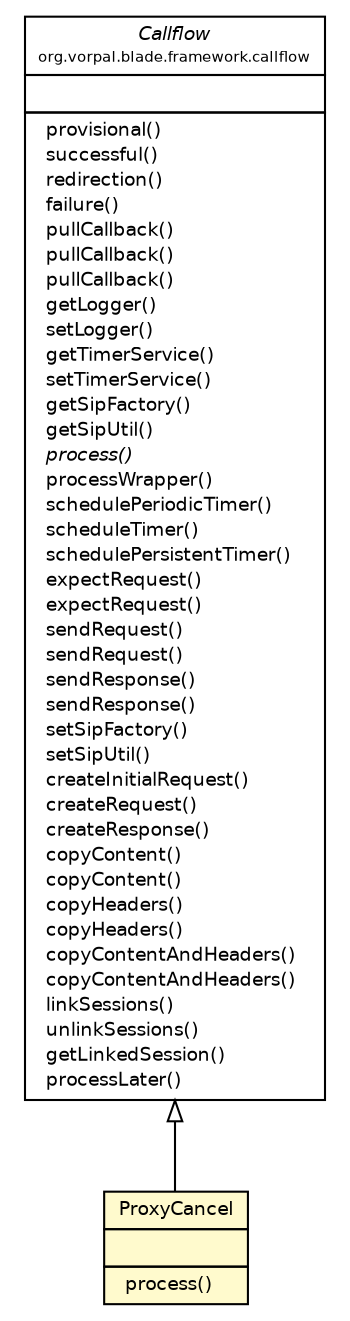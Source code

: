 #!/usr/local/bin/dot
#
# Class diagram 
# Generated by UMLGraph version 5.2 (http://www.umlgraph.org/)
#

digraph G {
	edge [fontname="Helvetica",fontsize=10,labelfontname="Helvetica",labelfontsize=10];
	node [fontname="Helvetica",fontsize=10,shape=plaintext];
	nodesep=0.25;
	ranksep=0.5;
	// org.vorpal.blade.framework.callflow.Callflow
	c1480 [label=<<table title="org.vorpal.blade.framework.callflow.Callflow" border="0" cellborder="1" cellspacing="0" cellpadding="2" port="p" href="../callflow/Callflow.html">
		<tr><td><table border="0" cellspacing="0" cellpadding="1">
<tr><td align="center" balign="center"><font face="Helvetica-Oblique"> Callflow </font></td></tr>
<tr><td align="center" balign="center"><font point-size="7.0"> org.vorpal.blade.framework.callflow </font></td></tr>
		</table></td></tr>
		<tr><td><table border="0" cellspacing="0" cellpadding="1">
<tr><td align="left" balign="left">  </td></tr>
		</table></td></tr>
		<tr><td><table border="0" cellspacing="0" cellpadding="1">
<tr><td align="left" balign="left">  provisional() </td></tr>
<tr><td align="left" balign="left">  successful() </td></tr>
<tr><td align="left" balign="left">  redirection() </td></tr>
<tr><td align="left" balign="left">  failure() </td></tr>
<tr><td align="left" balign="left">  pullCallback() </td></tr>
<tr><td align="left" balign="left">  pullCallback() </td></tr>
<tr><td align="left" balign="left">  pullCallback() </td></tr>
<tr><td align="left" balign="left">  getLogger() </td></tr>
<tr><td align="left" balign="left">  setLogger() </td></tr>
<tr><td align="left" balign="left">  getTimerService() </td></tr>
<tr><td align="left" balign="left">  setTimerService() </td></tr>
<tr><td align="left" balign="left">  getSipFactory() </td></tr>
<tr><td align="left" balign="left">  getSipUtil() </td></tr>
<tr><td align="left" balign="left"><font face="Helvetica-Oblique" point-size="9.0">  process() </font></td></tr>
<tr><td align="left" balign="left">  processWrapper() </td></tr>
<tr><td align="left" balign="left">  schedulePeriodicTimer() </td></tr>
<tr><td align="left" balign="left">  scheduleTimer() </td></tr>
<tr><td align="left" balign="left">  schedulePersistentTimer() </td></tr>
<tr><td align="left" balign="left">  expectRequest() </td></tr>
<tr><td align="left" balign="left">  expectRequest() </td></tr>
<tr><td align="left" balign="left">  sendRequest() </td></tr>
<tr><td align="left" balign="left">  sendRequest() </td></tr>
<tr><td align="left" balign="left">  sendResponse() </td></tr>
<tr><td align="left" balign="left">  sendResponse() </td></tr>
<tr><td align="left" balign="left">  setSipFactory() </td></tr>
<tr><td align="left" balign="left">  setSipUtil() </td></tr>
<tr><td align="left" balign="left">  createInitialRequest() </td></tr>
<tr><td align="left" balign="left">  createRequest() </td></tr>
<tr><td align="left" balign="left">  createResponse() </td></tr>
<tr><td align="left" balign="left">  copyContent() </td></tr>
<tr><td align="left" balign="left">  copyContent() </td></tr>
<tr><td align="left" balign="left">  copyHeaders() </td></tr>
<tr><td align="left" balign="left">  copyHeaders() </td></tr>
<tr><td align="left" balign="left">  copyContentAndHeaders() </td></tr>
<tr><td align="left" balign="left">  copyContentAndHeaders() </td></tr>
<tr><td align="left" balign="left">  linkSessions() </td></tr>
<tr><td align="left" balign="left">  unlinkSessions() </td></tr>
<tr><td align="left" balign="left">  getLinkedSession() </td></tr>
<tr><td align="left" balign="left">  processLater() </td></tr>
		</table></td></tr>
		</table>>, fontname="Helvetica", fontcolor="black", fontsize=9.0];
	// org.vorpal.blade.framework.proxy.ProxyCancel
	c1503 [label=<<table title="org.vorpal.blade.framework.proxy.ProxyCancel" border="0" cellborder="1" cellspacing="0" cellpadding="2" port="p" bgcolor="lemonChiffon" href="./ProxyCancel.html">
		<tr><td><table border="0" cellspacing="0" cellpadding="1">
<tr><td align="center" balign="center"> ProxyCancel </td></tr>
		</table></td></tr>
		<tr><td><table border="0" cellspacing="0" cellpadding="1">
<tr><td align="left" balign="left">  </td></tr>
		</table></td></tr>
		<tr><td><table border="0" cellspacing="0" cellpadding="1">
<tr><td align="left" balign="left">  process() </td></tr>
		</table></td></tr>
		</table>>, fontname="Helvetica", fontcolor="black", fontsize=9.0];
	//org.vorpal.blade.framework.proxy.ProxyCancel extends org.vorpal.blade.framework.callflow.Callflow
	c1480:p -> c1503:p [dir=back,arrowtail=empty];
}

